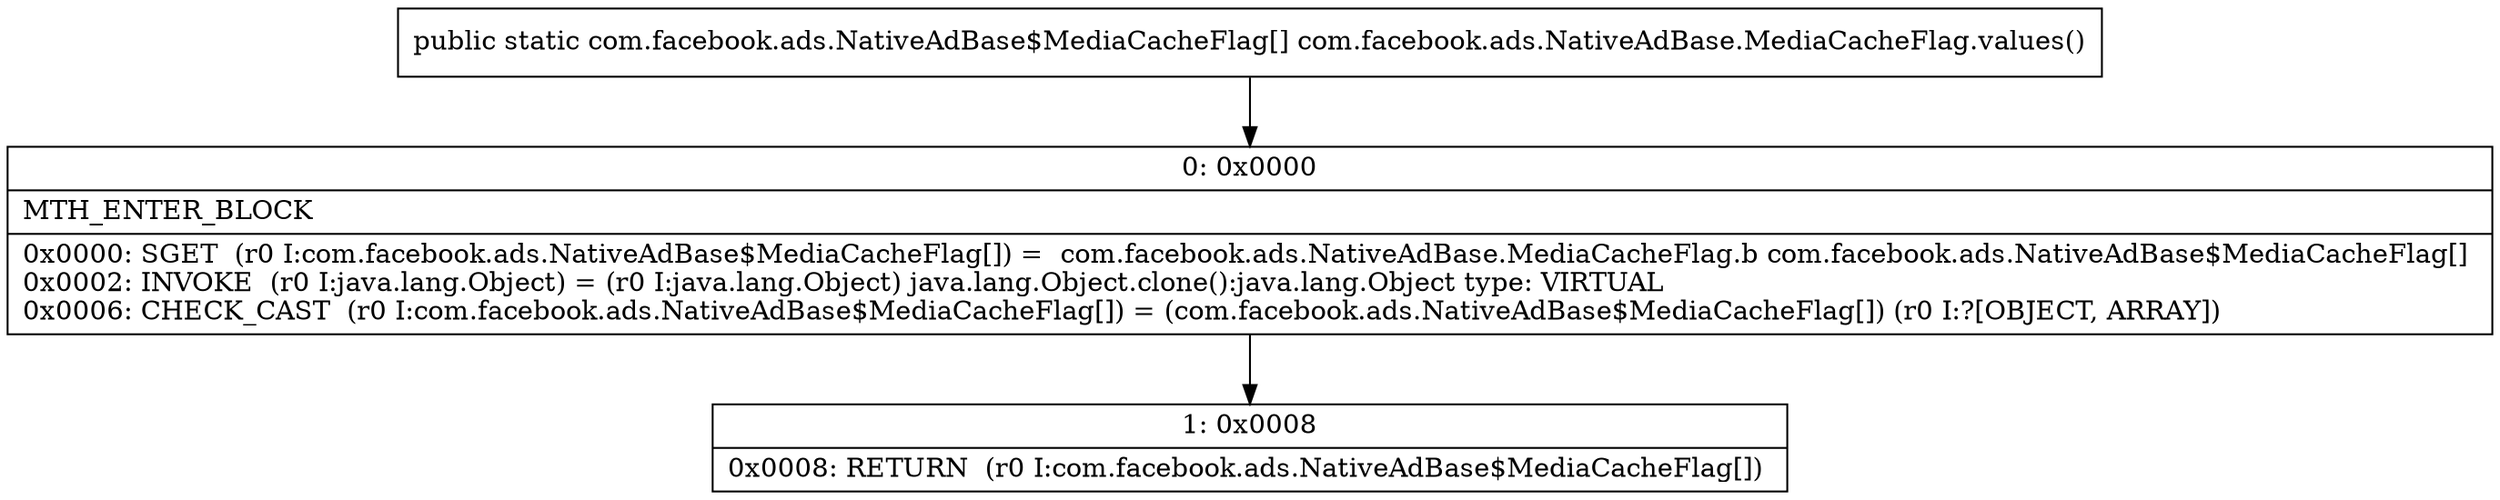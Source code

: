 digraph "CFG forcom.facebook.ads.NativeAdBase.MediaCacheFlag.values()[Lcom\/facebook\/ads\/NativeAdBase$MediaCacheFlag;" {
Node_0 [shape=record,label="{0\:\ 0x0000|MTH_ENTER_BLOCK\l|0x0000: SGET  (r0 I:com.facebook.ads.NativeAdBase$MediaCacheFlag[]) =  com.facebook.ads.NativeAdBase.MediaCacheFlag.b com.facebook.ads.NativeAdBase$MediaCacheFlag[] \l0x0002: INVOKE  (r0 I:java.lang.Object) = (r0 I:java.lang.Object) java.lang.Object.clone():java.lang.Object type: VIRTUAL \l0x0006: CHECK_CAST  (r0 I:com.facebook.ads.NativeAdBase$MediaCacheFlag[]) = (com.facebook.ads.NativeAdBase$MediaCacheFlag[]) (r0 I:?[OBJECT, ARRAY]) \l}"];
Node_1 [shape=record,label="{1\:\ 0x0008|0x0008: RETURN  (r0 I:com.facebook.ads.NativeAdBase$MediaCacheFlag[]) \l}"];
MethodNode[shape=record,label="{public static com.facebook.ads.NativeAdBase$MediaCacheFlag[] com.facebook.ads.NativeAdBase.MediaCacheFlag.values() }"];
MethodNode -> Node_0;
Node_0 -> Node_1;
}

